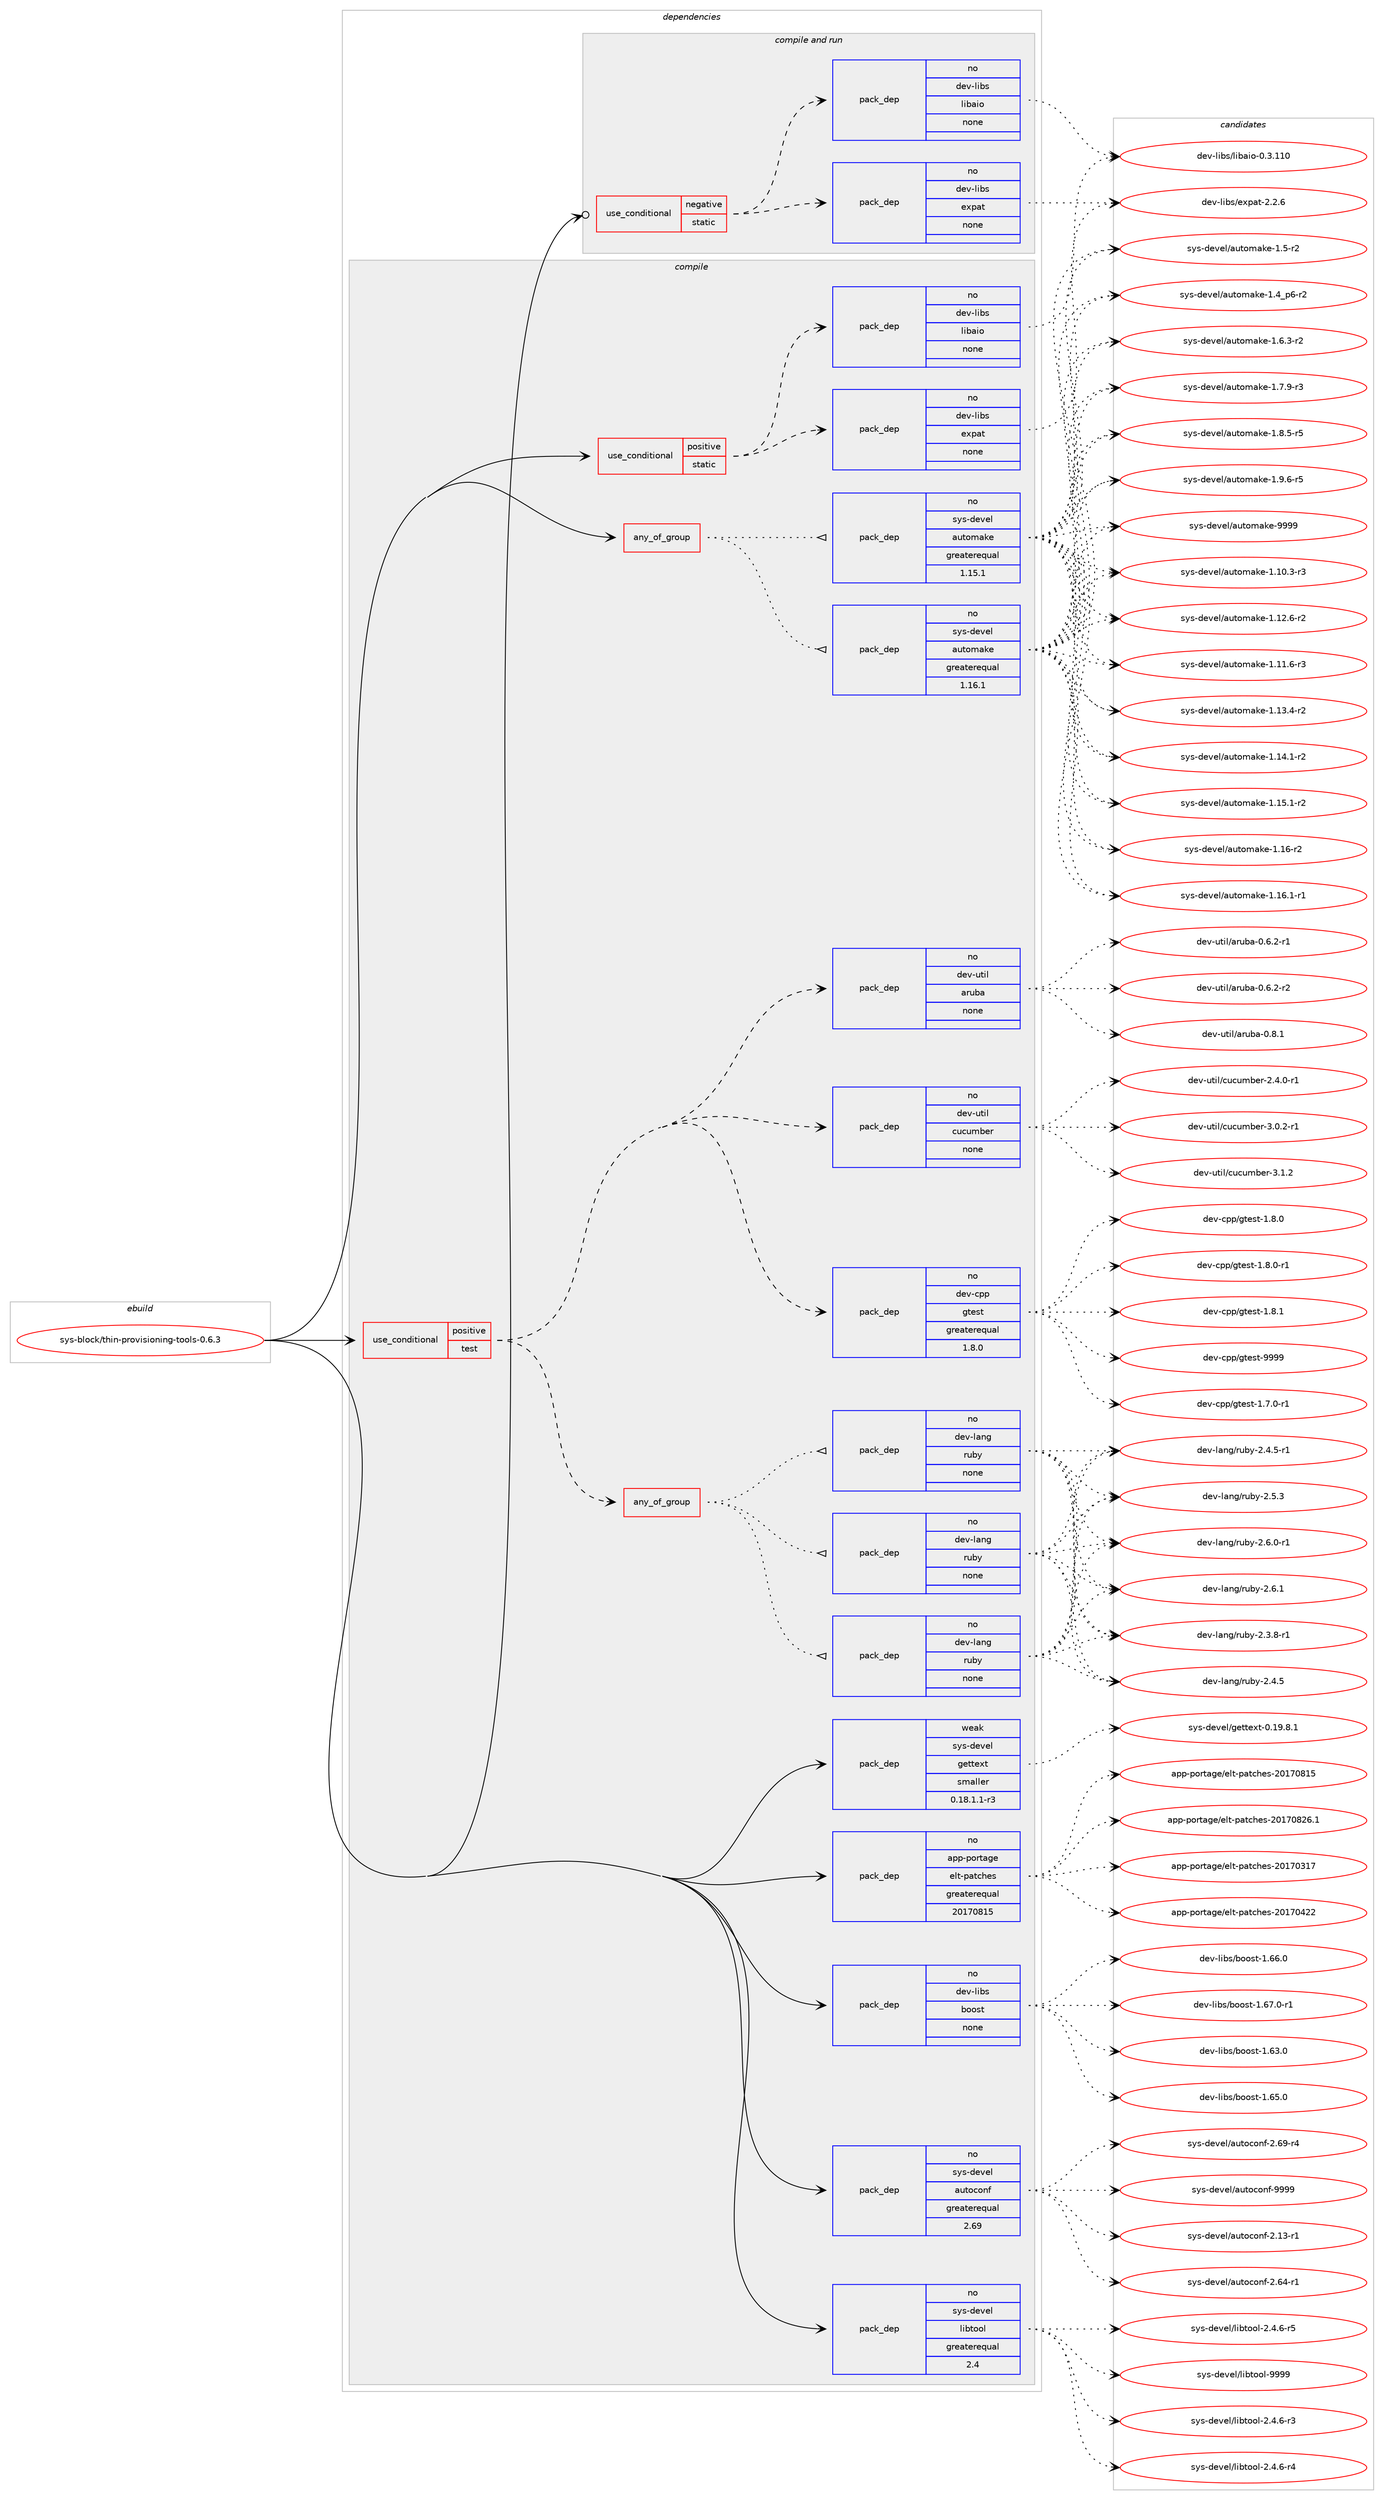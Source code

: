 digraph prolog {

# *************
# Graph options
# *************

newrank=true;
concentrate=true;
compound=true;
graph [rankdir=LR,fontname=Helvetica,fontsize=10,ranksep=1.5];#, ranksep=2.5, nodesep=0.2];
edge  [arrowhead=vee];
node  [fontname=Helvetica,fontsize=10];

# **********
# The ebuild
# **********

subgraph cluster_leftcol {
color=gray;
rank=same;
label=<<i>ebuild</i>>;
id [label="sys-block/thin-provisioning-tools-0.6.3", color=red, width=4, href="../sys-block/thin-provisioning-tools-0.6.3.svg"];
}

# ****************
# The dependencies
# ****************

subgraph cluster_midcol {
color=gray;
label=<<i>dependencies</i>>;
subgraph cluster_compile {
fillcolor="#eeeeee";
style=filled;
label=<<i>compile</i>>;
subgraph any27280 {
dependency1719016 [label=<<TABLE BORDER="0" CELLBORDER="1" CELLSPACING="0" CELLPADDING="4"><TR><TD CELLPADDING="10">any_of_group</TD></TR></TABLE>>, shape=none, color=red];subgraph pack1232741 {
dependency1719017 [label=<<TABLE BORDER="0" CELLBORDER="1" CELLSPACING="0" CELLPADDING="4" WIDTH="220"><TR><TD ROWSPAN="6" CELLPADDING="30">pack_dep</TD></TR><TR><TD WIDTH="110">no</TD></TR><TR><TD>sys-devel</TD></TR><TR><TD>automake</TD></TR><TR><TD>greaterequal</TD></TR><TR><TD>1.16.1</TD></TR></TABLE>>, shape=none, color=blue];
}
dependency1719016:e -> dependency1719017:w [weight=20,style="dotted",arrowhead="oinv"];
subgraph pack1232742 {
dependency1719018 [label=<<TABLE BORDER="0" CELLBORDER="1" CELLSPACING="0" CELLPADDING="4" WIDTH="220"><TR><TD ROWSPAN="6" CELLPADDING="30">pack_dep</TD></TR><TR><TD WIDTH="110">no</TD></TR><TR><TD>sys-devel</TD></TR><TR><TD>automake</TD></TR><TR><TD>greaterequal</TD></TR><TR><TD>1.15.1</TD></TR></TABLE>>, shape=none, color=blue];
}
dependency1719016:e -> dependency1719018:w [weight=20,style="dotted",arrowhead="oinv"];
}
id:e -> dependency1719016:w [weight=20,style="solid",arrowhead="vee"];
subgraph cond458115 {
dependency1719019 [label=<<TABLE BORDER="0" CELLBORDER="1" CELLSPACING="0" CELLPADDING="4"><TR><TD ROWSPAN="3" CELLPADDING="10">use_conditional</TD></TR><TR><TD>positive</TD></TR><TR><TD>static</TD></TR></TABLE>>, shape=none, color=red];
subgraph pack1232743 {
dependency1719020 [label=<<TABLE BORDER="0" CELLBORDER="1" CELLSPACING="0" CELLPADDING="4" WIDTH="220"><TR><TD ROWSPAN="6" CELLPADDING="30">pack_dep</TD></TR><TR><TD WIDTH="110">no</TD></TR><TR><TD>dev-libs</TD></TR><TR><TD>expat</TD></TR><TR><TD>none</TD></TR><TR><TD></TD></TR></TABLE>>, shape=none, color=blue];
}
dependency1719019:e -> dependency1719020:w [weight=20,style="dashed",arrowhead="vee"];
subgraph pack1232744 {
dependency1719021 [label=<<TABLE BORDER="0" CELLBORDER="1" CELLSPACING="0" CELLPADDING="4" WIDTH="220"><TR><TD ROWSPAN="6" CELLPADDING="30">pack_dep</TD></TR><TR><TD WIDTH="110">no</TD></TR><TR><TD>dev-libs</TD></TR><TR><TD>libaio</TD></TR><TR><TD>none</TD></TR><TR><TD></TD></TR></TABLE>>, shape=none, color=blue];
}
dependency1719019:e -> dependency1719021:w [weight=20,style="dashed",arrowhead="vee"];
}
id:e -> dependency1719019:w [weight=20,style="solid",arrowhead="vee"];
subgraph cond458116 {
dependency1719022 [label=<<TABLE BORDER="0" CELLBORDER="1" CELLSPACING="0" CELLPADDING="4"><TR><TD ROWSPAN="3" CELLPADDING="10">use_conditional</TD></TR><TR><TD>positive</TD></TR><TR><TD>test</TD></TR></TABLE>>, shape=none, color=red];
subgraph any27281 {
dependency1719023 [label=<<TABLE BORDER="0" CELLBORDER="1" CELLSPACING="0" CELLPADDING="4"><TR><TD CELLPADDING="10">any_of_group</TD></TR></TABLE>>, shape=none, color=red];subgraph pack1232745 {
dependency1719024 [label=<<TABLE BORDER="0" CELLBORDER="1" CELLSPACING="0" CELLPADDING="4" WIDTH="220"><TR><TD ROWSPAN="6" CELLPADDING="30">pack_dep</TD></TR><TR><TD WIDTH="110">no</TD></TR><TR><TD>dev-lang</TD></TR><TR><TD>ruby</TD></TR><TR><TD>none</TD></TR><TR><TD></TD></TR></TABLE>>, shape=none, color=blue];
}
dependency1719023:e -> dependency1719024:w [weight=20,style="dotted",arrowhead="oinv"];
subgraph pack1232746 {
dependency1719025 [label=<<TABLE BORDER="0" CELLBORDER="1" CELLSPACING="0" CELLPADDING="4" WIDTH="220"><TR><TD ROWSPAN="6" CELLPADDING="30">pack_dep</TD></TR><TR><TD WIDTH="110">no</TD></TR><TR><TD>dev-lang</TD></TR><TR><TD>ruby</TD></TR><TR><TD>none</TD></TR><TR><TD></TD></TR></TABLE>>, shape=none, color=blue];
}
dependency1719023:e -> dependency1719025:w [weight=20,style="dotted",arrowhead="oinv"];
subgraph pack1232747 {
dependency1719026 [label=<<TABLE BORDER="0" CELLBORDER="1" CELLSPACING="0" CELLPADDING="4" WIDTH="220"><TR><TD ROWSPAN="6" CELLPADDING="30">pack_dep</TD></TR><TR><TD WIDTH="110">no</TD></TR><TR><TD>dev-lang</TD></TR><TR><TD>ruby</TD></TR><TR><TD>none</TD></TR><TR><TD></TD></TR></TABLE>>, shape=none, color=blue];
}
dependency1719023:e -> dependency1719026:w [weight=20,style="dotted",arrowhead="oinv"];
}
dependency1719022:e -> dependency1719023:w [weight=20,style="dashed",arrowhead="vee"];
subgraph pack1232748 {
dependency1719027 [label=<<TABLE BORDER="0" CELLBORDER="1" CELLSPACING="0" CELLPADDING="4" WIDTH="220"><TR><TD ROWSPAN="6" CELLPADDING="30">pack_dep</TD></TR><TR><TD WIDTH="110">no</TD></TR><TR><TD>dev-cpp</TD></TR><TR><TD>gtest</TD></TR><TR><TD>greaterequal</TD></TR><TR><TD>1.8.0</TD></TR></TABLE>>, shape=none, color=blue];
}
dependency1719022:e -> dependency1719027:w [weight=20,style="dashed",arrowhead="vee"];
subgraph pack1232749 {
dependency1719028 [label=<<TABLE BORDER="0" CELLBORDER="1" CELLSPACING="0" CELLPADDING="4" WIDTH="220"><TR><TD ROWSPAN="6" CELLPADDING="30">pack_dep</TD></TR><TR><TD WIDTH="110">no</TD></TR><TR><TD>dev-util</TD></TR><TR><TD>cucumber</TD></TR><TR><TD>none</TD></TR><TR><TD></TD></TR></TABLE>>, shape=none, color=blue];
}
dependency1719022:e -> dependency1719028:w [weight=20,style="dashed",arrowhead="vee"];
subgraph pack1232750 {
dependency1719029 [label=<<TABLE BORDER="0" CELLBORDER="1" CELLSPACING="0" CELLPADDING="4" WIDTH="220"><TR><TD ROWSPAN="6" CELLPADDING="30">pack_dep</TD></TR><TR><TD WIDTH="110">no</TD></TR><TR><TD>dev-util</TD></TR><TR><TD>aruba</TD></TR><TR><TD>none</TD></TR><TR><TD></TD></TR></TABLE>>, shape=none, color=blue];
}
dependency1719022:e -> dependency1719029:w [weight=20,style="dashed",arrowhead="vee"];
}
id:e -> dependency1719022:w [weight=20,style="solid",arrowhead="vee"];
subgraph pack1232751 {
dependency1719030 [label=<<TABLE BORDER="0" CELLBORDER="1" CELLSPACING="0" CELLPADDING="4" WIDTH="220"><TR><TD ROWSPAN="6" CELLPADDING="30">pack_dep</TD></TR><TR><TD WIDTH="110">no</TD></TR><TR><TD>app-portage</TD></TR><TR><TD>elt-patches</TD></TR><TR><TD>greaterequal</TD></TR><TR><TD>20170815</TD></TR></TABLE>>, shape=none, color=blue];
}
id:e -> dependency1719030:w [weight=20,style="solid",arrowhead="vee"];
subgraph pack1232752 {
dependency1719031 [label=<<TABLE BORDER="0" CELLBORDER="1" CELLSPACING="0" CELLPADDING="4" WIDTH="220"><TR><TD ROWSPAN="6" CELLPADDING="30">pack_dep</TD></TR><TR><TD WIDTH="110">no</TD></TR><TR><TD>dev-libs</TD></TR><TR><TD>boost</TD></TR><TR><TD>none</TD></TR><TR><TD></TD></TR></TABLE>>, shape=none, color=blue];
}
id:e -> dependency1719031:w [weight=20,style="solid",arrowhead="vee"];
subgraph pack1232753 {
dependency1719032 [label=<<TABLE BORDER="0" CELLBORDER="1" CELLSPACING="0" CELLPADDING="4" WIDTH="220"><TR><TD ROWSPAN="6" CELLPADDING="30">pack_dep</TD></TR><TR><TD WIDTH="110">no</TD></TR><TR><TD>sys-devel</TD></TR><TR><TD>autoconf</TD></TR><TR><TD>greaterequal</TD></TR><TR><TD>2.69</TD></TR></TABLE>>, shape=none, color=blue];
}
id:e -> dependency1719032:w [weight=20,style="solid",arrowhead="vee"];
subgraph pack1232754 {
dependency1719033 [label=<<TABLE BORDER="0" CELLBORDER="1" CELLSPACING="0" CELLPADDING="4" WIDTH="220"><TR><TD ROWSPAN="6" CELLPADDING="30">pack_dep</TD></TR><TR><TD WIDTH="110">no</TD></TR><TR><TD>sys-devel</TD></TR><TR><TD>libtool</TD></TR><TR><TD>greaterequal</TD></TR><TR><TD>2.4</TD></TR></TABLE>>, shape=none, color=blue];
}
id:e -> dependency1719033:w [weight=20,style="solid",arrowhead="vee"];
subgraph pack1232755 {
dependency1719034 [label=<<TABLE BORDER="0" CELLBORDER="1" CELLSPACING="0" CELLPADDING="4" WIDTH="220"><TR><TD ROWSPAN="6" CELLPADDING="30">pack_dep</TD></TR><TR><TD WIDTH="110">weak</TD></TR><TR><TD>sys-devel</TD></TR><TR><TD>gettext</TD></TR><TR><TD>smaller</TD></TR><TR><TD>0.18.1.1-r3</TD></TR></TABLE>>, shape=none, color=blue];
}
id:e -> dependency1719034:w [weight=20,style="solid",arrowhead="vee"];
}
subgraph cluster_compileandrun {
fillcolor="#eeeeee";
style=filled;
label=<<i>compile and run</i>>;
subgraph cond458117 {
dependency1719035 [label=<<TABLE BORDER="0" CELLBORDER="1" CELLSPACING="0" CELLPADDING="4"><TR><TD ROWSPAN="3" CELLPADDING="10">use_conditional</TD></TR><TR><TD>negative</TD></TR><TR><TD>static</TD></TR></TABLE>>, shape=none, color=red];
subgraph pack1232756 {
dependency1719036 [label=<<TABLE BORDER="0" CELLBORDER="1" CELLSPACING="0" CELLPADDING="4" WIDTH="220"><TR><TD ROWSPAN="6" CELLPADDING="30">pack_dep</TD></TR><TR><TD WIDTH="110">no</TD></TR><TR><TD>dev-libs</TD></TR><TR><TD>expat</TD></TR><TR><TD>none</TD></TR><TR><TD></TD></TR></TABLE>>, shape=none, color=blue];
}
dependency1719035:e -> dependency1719036:w [weight=20,style="dashed",arrowhead="vee"];
subgraph pack1232757 {
dependency1719037 [label=<<TABLE BORDER="0" CELLBORDER="1" CELLSPACING="0" CELLPADDING="4" WIDTH="220"><TR><TD ROWSPAN="6" CELLPADDING="30">pack_dep</TD></TR><TR><TD WIDTH="110">no</TD></TR><TR><TD>dev-libs</TD></TR><TR><TD>libaio</TD></TR><TR><TD>none</TD></TR><TR><TD></TD></TR></TABLE>>, shape=none, color=blue];
}
dependency1719035:e -> dependency1719037:w [weight=20,style="dashed",arrowhead="vee"];
}
id:e -> dependency1719035:w [weight=20,style="solid",arrowhead="odotvee"];
}
subgraph cluster_run {
fillcolor="#eeeeee";
style=filled;
label=<<i>run</i>>;
}
}

# **************
# The candidates
# **************

subgraph cluster_choices {
rank=same;
color=gray;
label=<<i>candidates</i>>;

subgraph choice1232741 {
color=black;
nodesep=1;
choice11512111545100101118101108479711711611110997107101454946494846514511451 [label="sys-devel/automake-1.10.3-r3", color=red, width=4,href="../sys-devel/automake-1.10.3-r3.svg"];
choice11512111545100101118101108479711711611110997107101454946494946544511451 [label="sys-devel/automake-1.11.6-r3", color=red, width=4,href="../sys-devel/automake-1.11.6-r3.svg"];
choice11512111545100101118101108479711711611110997107101454946495046544511450 [label="sys-devel/automake-1.12.6-r2", color=red, width=4,href="../sys-devel/automake-1.12.6-r2.svg"];
choice11512111545100101118101108479711711611110997107101454946495146524511450 [label="sys-devel/automake-1.13.4-r2", color=red, width=4,href="../sys-devel/automake-1.13.4-r2.svg"];
choice11512111545100101118101108479711711611110997107101454946495246494511450 [label="sys-devel/automake-1.14.1-r2", color=red, width=4,href="../sys-devel/automake-1.14.1-r2.svg"];
choice11512111545100101118101108479711711611110997107101454946495346494511450 [label="sys-devel/automake-1.15.1-r2", color=red, width=4,href="../sys-devel/automake-1.15.1-r2.svg"];
choice1151211154510010111810110847971171161111099710710145494649544511450 [label="sys-devel/automake-1.16-r2", color=red, width=4,href="../sys-devel/automake-1.16-r2.svg"];
choice11512111545100101118101108479711711611110997107101454946495446494511449 [label="sys-devel/automake-1.16.1-r1", color=red, width=4,href="../sys-devel/automake-1.16.1-r1.svg"];
choice115121115451001011181011084797117116111109971071014549465295112544511450 [label="sys-devel/automake-1.4_p6-r2", color=red, width=4,href="../sys-devel/automake-1.4_p6-r2.svg"];
choice11512111545100101118101108479711711611110997107101454946534511450 [label="sys-devel/automake-1.5-r2", color=red, width=4,href="../sys-devel/automake-1.5-r2.svg"];
choice115121115451001011181011084797117116111109971071014549465446514511450 [label="sys-devel/automake-1.6.3-r2", color=red, width=4,href="../sys-devel/automake-1.6.3-r2.svg"];
choice115121115451001011181011084797117116111109971071014549465546574511451 [label="sys-devel/automake-1.7.9-r3", color=red, width=4,href="../sys-devel/automake-1.7.9-r3.svg"];
choice115121115451001011181011084797117116111109971071014549465646534511453 [label="sys-devel/automake-1.8.5-r5", color=red, width=4,href="../sys-devel/automake-1.8.5-r5.svg"];
choice115121115451001011181011084797117116111109971071014549465746544511453 [label="sys-devel/automake-1.9.6-r5", color=red, width=4,href="../sys-devel/automake-1.9.6-r5.svg"];
choice115121115451001011181011084797117116111109971071014557575757 [label="sys-devel/automake-9999", color=red, width=4,href="../sys-devel/automake-9999.svg"];
dependency1719017:e -> choice11512111545100101118101108479711711611110997107101454946494846514511451:w [style=dotted,weight="100"];
dependency1719017:e -> choice11512111545100101118101108479711711611110997107101454946494946544511451:w [style=dotted,weight="100"];
dependency1719017:e -> choice11512111545100101118101108479711711611110997107101454946495046544511450:w [style=dotted,weight="100"];
dependency1719017:e -> choice11512111545100101118101108479711711611110997107101454946495146524511450:w [style=dotted,weight="100"];
dependency1719017:e -> choice11512111545100101118101108479711711611110997107101454946495246494511450:w [style=dotted,weight="100"];
dependency1719017:e -> choice11512111545100101118101108479711711611110997107101454946495346494511450:w [style=dotted,weight="100"];
dependency1719017:e -> choice1151211154510010111810110847971171161111099710710145494649544511450:w [style=dotted,weight="100"];
dependency1719017:e -> choice11512111545100101118101108479711711611110997107101454946495446494511449:w [style=dotted,weight="100"];
dependency1719017:e -> choice115121115451001011181011084797117116111109971071014549465295112544511450:w [style=dotted,weight="100"];
dependency1719017:e -> choice11512111545100101118101108479711711611110997107101454946534511450:w [style=dotted,weight="100"];
dependency1719017:e -> choice115121115451001011181011084797117116111109971071014549465446514511450:w [style=dotted,weight="100"];
dependency1719017:e -> choice115121115451001011181011084797117116111109971071014549465546574511451:w [style=dotted,weight="100"];
dependency1719017:e -> choice115121115451001011181011084797117116111109971071014549465646534511453:w [style=dotted,weight="100"];
dependency1719017:e -> choice115121115451001011181011084797117116111109971071014549465746544511453:w [style=dotted,weight="100"];
dependency1719017:e -> choice115121115451001011181011084797117116111109971071014557575757:w [style=dotted,weight="100"];
}
subgraph choice1232742 {
color=black;
nodesep=1;
choice11512111545100101118101108479711711611110997107101454946494846514511451 [label="sys-devel/automake-1.10.3-r3", color=red, width=4,href="../sys-devel/automake-1.10.3-r3.svg"];
choice11512111545100101118101108479711711611110997107101454946494946544511451 [label="sys-devel/automake-1.11.6-r3", color=red, width=4,href="../sys-devel/automake-1.11.6-r3.svg"];
choice11512111545100101118101108479711711611110997107101454946495046544511450 [label="sys-devel/automake-1.12.6-r2", color=red, width=4,href="../sys-devel/automake-1.12.6-r2.svg"];
choice11512111545100101118101108479711711611110997107101454946495146524511450 [label="sys-devel/automake-1.13.4-r2", color=red, width=4,href="../sys-devel/automake-1.13.4-r2.svg"];
choice11512111545100101118101108479711711611110997107101454946495246494511450 [label="sys-devel/automake-1.14.1-r2", color=red, width=4,href="../sys-devel/automake-1.14.1-r2.svg"];
choice11512111545100101118101108479711711611110997107101454946495346494511450 [label="sys-devel/automake-1.15.1-r2", color=red, width=4,href="../sys-devel/automake-1.15.1-r2.svg"];
choice1151211154510010111810110847971171161111099710710145494649544511450 [label="sys-devel/automake-1.16-r2", color=red, width=4,href="../sys-devel/automake-1.16-r2.svg"];
choice11512111545100101118101108479711711611110997107101454946495446494511449 [label="sys-devel/automake-1.16.1-r1", color=red, width=4,href="../sys-devel/automake-1.16.1-r1.svg"];
choice115121115451001011181011084797117116111109971071014549465295112544511450 [label="sys-devel/automake-1.4_p6-r2", color=red, width=4,href="../sys-devel/automake-1.4_p6-r2.svg"];
choice11512111545100101118101108479711711611110997107101454946534511450 [label="sys-devel/automake-1.5-r2", color=red, width=4,href="../sys-devel/automake-1.5-r2.svg"];
choice115121115451001011181011084797117116111109971071014549465446514511450 [label="sys-devel/automake-1.6.3-r2", color=red, width=4,href="../sys-devel/automake-1.6.3-r2.svg"];
choice115121115451001011181011084797117116111109971071014549465546574511451 [label="sys-devel/automake-1.7.9-r3", color=red, width=4,href="../sys-devel/automake-1.7.9-r3.svg"];
choice115121115451001011181011084797117116111109971071014549465646534511453 [label="sys-devel/automake-1.8.5-r5", color=red, width=4,href="../sys-devel/automake-1.8.5-r5.svg"];
choice115121115451001011181011084797117116111109971071014549465746544511453 [label="sys-devel/automake-1.9.6-r5", color=red, width=4,href="../sys-devel/automake-1.9.6-r5.svg"];
choice115121115451001011181011084797117116111109971071014557575757 [label="sys-devel/automake-9999", color=red, width=4,href="../sys-devel/automake-9999.svg"];
dependency1719018:e -> choice11512111545100101118101108479711711611110997107101454946494846514511451:w [style=dotted,weight="100"];
dependency1719018:e -> choice11512111545100101118101108479711711611110997107101454946494946544511451:w [style=dotted,weight="100"];
dependency1719018:e -> choice11512111545100101118101108479711711611110997107101454946495046544511450:w [style=dotted,weight="100"];
dependency1719018:e -> choice11512111545100101118101108479711711611110997107101454946495146524511450:w [style=dotted,weight="100"];
dependency1719018:e -> choice11512111545100101118101108479711711611110997107101454946495246494511450:w [style=dotted,weight="100"];
dependency1719018:e -> choice11512111545100101118101108479711711611110997107101454946495346494511450:w [style=dotted,weight="100"];
dependency1719018:e -> choice1151211154510010111810110847971171161111099710710145494649544511450:w [style=dotted,weight="100"];
dependency1719018:e -> choice11512111545100101118101108479711711611110997107101454946495446494511449:w [style=dotted,weight="100"];
dependency1719018:e -> choice115121115451001011181011084797117116111109971071014549465295112544511450:w [style=dotted,weight="100"];
dependency1719018:e -> choice11512111545100101118101108479711711611110997107101454946534511450:w [style=dotted,weight="100"];
dependency1719018:e -> choice115121115451001011181011084797117116111109971071014549465446514511450:w [style=dotted,weight="100"];
dependency1719018:e -> choice115121115451001011181011084797117116111109971071014549465546574511451:w [style=dotted,weight="100"];
dependency1719018:e -> choice115121115451001011181011084797117116111109971071014549465646534511453:w [style=dotted,weight="100"];
dependency1719018:e -> choice115121115451001011181011084797117116111109971071014549465746544511453:w [style=dotted,weight="100"];
dependency1719018:e -> choice115121115451001011181011084797117116111109971071014557575757:w [style=dotted,weight="100"];
}
subgraph choice1232743 {
color=black;
nodesep=1;
choice10010111845108105981154710112011297116455046504654 [label="dev-libs/expat-2.2.6", color=red, width=4,href="../dev-libs/expat-2.2.6.svg"];
dependency1719020:e -> choice10010111845108105981154710112011297116455046504654:w [style=dotted,weight="100"];
}
subgraph choice1232744 {
color=black;
nodesep=1;
choice10010111845108105981154710810598971051114548465146494948 [label="dev-libs/libaio-0.3.110", color=red, width=4,href="../dev-libs/libaio-0.3.110.svg"];
dependency1719021:e -> choice10010111845108105981154710810598971051114548465146494948:w [style=dotted,weight="100"];
}
subgraph choice1232745 {
color=black;
nodesep=1;
choice100101118451089711010347114117981214550465146564511449 [label="dev-lang/ruby-2.3.8-r1", color=red, width=4,href="../dev-lang/ruby-2.3.8-r1.svg"];
choice10010111845108971101034711411798121455046524653 [label="dev-lang/ruby-2.4.5", color=red, width=4,href="../dev-lang/ruby-2.4.5.svg"];
choice100101118451089711010347114117981214550465246534511449 [label="dev-lang/ruby-2.4.5-r1", color=red, width=4,href="../dev-lang/ruby-2.4.5-r1.svg"];
choice10010111845108971101034711411798121455046534651 [label="dev-lang/ruby-2.5.3", color=red, width=4,href="../dev-lang/ruby-2.5.3.svg"];
choice100101118451089711010347114117981214550465446484511449 [label="dev-lang/ruby-2.6.0-r1", color=red, width=4,href="../dev-lang/ruby-2.6.0-r1.svg"];
choice10010111845108971101034711411798121455046544649 [label="dev-lang/ruby-2.6.1", color=red, width=4,href="../dev-lang/ruby-2.6.1.svg"];
dependency1719024:e -> choice100101118451089711010347114117981214550465146564511449:w [style=dotted,weight="100"];
dependency1719024:e -> choice10010111845108971101034711411798121455046524653:w [style=dotted,weight="100"];
dependency1719024:e -> choice100101118451089711010347114117981214550465246534511449:w [style=dotted,weight="100"];
dependency1719024:e -> choice10010111845108971101034711411798121455046534651:w [style=dotted,weight="100"];
dependency1719024:e -> choice100101118451089711010347114117981214550465446484511449:w [style=dotted,weight="100"];
dependency1719024:e -> choice10010111845108971101034711411798121455046544649:w [style=dotted,weight="100"];
}
subgraph choice1232746 {
color=black;
nodesep=1;
choice100101118451089711010347114117981214550465146564511449 [label="dev-lang/ruby-2.3.8-r1", color=red, width=4,href="../dev-lang/ruby-2.3.8-r1.svg"];
choice10010111845108971101034711411798121455046524653 [label="dev-lang/ruby-2.4.5", color=red, width=4,href="../dev-lang/ruby-2.4.5.svg"];
choice100101118451089711010347114117981214550465246534511449 [label="dev-lang/ruby-2.4.5-r1", color=red, width=4,href="../dev-lang/ruby-2.4.5-r1.svg"];
choice10010111845108971101034711411798121455046534651 [label="dev-lang/ruby-2.5.3", color=red, width=4,href="../dev-lang/ruby-2.5.3.svg"];
choice100101118451089711010347114117981214550465446484511449 [label="dev-lang/ruby-2.6.0-r1", color=red, width=4,href="../dev-lang/ruby-2.6.0-r1.svg"];
choice10010111845108971101034711411798121455046544649 [label="dev-lang/ruby-2.6.1", color=red, width=4,href="../dev-lang/ruby-2.6.1.svg"];
dependency1719025:e -> choice100101118451089711010347114117981214550465146564511449:w [style=dotted,weight="100"];
dependency1719025:e -> choice10010111845108971101034711411798121455046524653:w [style=dotted,weight="100"];
dependency1719025:e -> choice100101118451089711010347114117981214550465246534511449:w [style=dotted,weight="100"];
dependency1719025:e -> choice10010111845108971101034711411798121455046534651:w [style=dotted,weight="100"];
dependency1719025:e -> choice100101118451089711010347114117981214550465446484511449:w [style=dotted,weight="100"];
dependency1719025:e -> choice10010111845108971101034711411798121455046544649:w [style=dotted,weight="100"];
}
subgraph choice1232747 {
color=black;
nodesep=1;
choice100101118451089711010347114117981214550465146564511449 [label="dev-lang/ruby-2.3.8-r1", color=red, width=4,href="../dev-lang/ruby-2.3.8-r1.svg"];
choice10010111845108971101034711411798121455046524653 [label="dev-lang/ruby-2.4.5", color=red, width=4,href="../dev-lang/ruby-2.4.5.svg"];
choice100101118451089711010347114117981214550465246534511449 [label="dev-lang/ruby-2.4.5-r1", color=red, width=4,href="../dev-lang/ruby-2.4.5-r1.svg"];
choice10010111845108971101034711411798121455046534651 [label="dev-lang/ruby-2.5.3", color=red, width=4,href="../dev-lang/ruby-2.5.3.svg"];
choice100101118451089711010347114117981214550465446484511449 [label="dev-lang/ruby-2.6.0-r1", color=red, width=4,href="../dev-lang/ruby-2.6.0-r1.svg"];
choice10010111845108971101034711411798121455046544649 [label="dev-lang/ruby-2.6.1", color=red, width=4,href="../dev-lang/ruby-2.6.1.svg"];
dependency1719026:e -> choice100101118451089711010347114117981214550465146564511449:w [style=dotted,weight="100"];
dependency1719026:e -> choice10010111845108971101034711411798121455046524653:w [style=dotted,weight="100"];
dependency1719026:e -> choice100101118451089711010347114117981214550465246534511449:w [style=dotted,weight="100"];
dependency1719026:e -> choice10010111845108971101034711411798121455046534651:w [style=dotted,weight="100"];
dependency1719026:e -> choice100101118451089711010347114117981214550465446484511449:w [style=dotted,weight="100"];
dependency1719026:e -> choice10010111845108971101034711411798121455046544649:w [style=dotted,weight="100"];
}
subgraph choice1232748 {
color=black;
nodesep=1;
choice1001011184599112112471031161011151164549465546484511449 [label="dev-cpp/gtest-1.7.0-r1", color=red, width=4,href="../dev-cpp/gtest-1.7.0-r1.svg"];
choice100101118459911211247103116101115116454946564648 [label="dev-cpp/gtest-1.8.0", color=red, width=4,href="../dev-cpp/gtest-1.8.0.svg"];
choice1001011184599112112471031161011151164549465646484511449 [label="dev-cpp/gtest-1.8.0-r1", color=red, width=4,href="../dev-cpp/gtest-1.8.0-r1.svg"];
choice100101118459911211247103116101115116454946564649 [label="dev-cpp/gtest-1.8.1", color=red, width=4,href="../dev-cpp/gtest-1.8.1.svg"];
choice1001011184599112112471031161011151164557575757 [label="dev-cpp/gtest-9999", color=red, width=4,href="../dev-cpp/gtest-9999.svg"];
dependency1719027:e -> choice1001011184599112112471031161011151164549465546484511449:w [style=dotted,weight="100"];
dependency1719027:e -> choice100101118459911211247103116101115116454946564648:w [style=dotted,weight="100"];
dependency1719027:e -> choice1001011184599112112471031161011151164549465646484511449:w [style=dotted,weight="100"];
dependency1719027:e -> choice100101118459911211247103116101115116454946564649:w [style=dotted,weight="100"];
dependency1719027:e -> choice1001011184599112112471031161011151164557575757:w [style=dotted,weight="100"];
}
subgraph choice1232749 {
color=black;
nodesep=1;
choice10010111845117116105108479911799117109981011144550465246484511449 [label="dev-util/cucumber-2.4.0-r1", color=red, width=4,href="../dev-util/cucumber-2.4.0-r1.svg"];
choice10010111845117116105108479911799117109981011144551464846504511449 [label="dev-util/cucumber-3.0.2-r1", color=red, width=4,href="../dev-util/cucumber-3.0.2-r1.svg"];
choice1001011184511711610510847991179911710998101114455146494650 [label="dev-util/cucumber-3.1.2", color=red, width=4,href="../dev-util/cucumber-3.1.2.svg"];
dependency1719028:e -> choice10010111845117116105108479911799117109981011144550465246484511449:w [style=dotted,weight="100"];
dependency1719028:e -> choice10010111845117116105108479911799117109981011144551464846504511449:w [style=dotted,weight="100"];
dependency1719028:e -> choice1001011184511711610510847991179911710998101114455146494650:w [style=dotted,weight="100"];
}
subgraph choice1232750 {
color=black;
nodesep=1;
choice10010111845117116105108479711411798974548465446504511449 [label="dev-util/aruba-0.6.2-r1", color=red, width=4,href="../dev-util/aruba-0.6.2-r1.svg"];
choice10010111845117116105108479711411798974548465446504511450 [label="dev-util/aruba-0.6.2-r2", color=red, width=4,href="../dev-util/aruba-0.6.2-r2.svg"];
choice1001011184511711610510847971141179897454846564649 [label="dev-util/aruba-0.8.1", color=red, width=4,href="../dev-util/aruba-0.8.1.svg"];
dependency1719029:e -> choice10010111845117116105108479711411798974548465446504511449:w [style=dotted,weight="100"];
dependency1719029:e -> choice10010111845117116105108479711411798974548465446504511450:w [style=dotted,weight="100"];
dependency1719029:e -> choice1001011184511711610510847971141179897454846564649:w [style=dotted,weight="100"];
}
subgraph choice1232751 {
color=black;
nodesep=1;
choice97112112451121111141169710310147101108116451129711699104101115455048495548514955 [label="app-portage/elt-patches-20170317", color=red, width=4,href="../app-portage/elt-patches-20170317.svg"];
choice97112112451121111141169710310147101108116451129711699104101115455048495548525050 [label="app-portage/elt-patches-20170422", color=red, width=4,href="../app-portage/elt-patches-20170422.svg"];
choice97112112451121111141169710310147101108116451129711699104101115455048495548564953 [label="app-portage/elt-patches-20170815", color=red, width=4,href="../app-portage/elt-patches-20170815.svg"];
choice971121124511211111411697103101471011081164511297116991041011154550484955485650544649 [label="app-portage/elt-patches-20170826.1", color=red, width=4,href="../app-portage/elt-patches-20170826.1.svg"];
dependency1719030:e -> choice97112112451121111141169710310147101108116451129711699104101115455048495548514955:w [style=dotted,weight="100"];
dependency1719030:e -> choice97112112451121111141169710310147101108116451129711699104101115455048495548525050:w [style=dotted,weight="100"];
dependency1719030:e -> choice97112112451121111141169710310147101108116451129711699104101115455048495548564953:w [style=dotted,weight="100"];
dependency1719030:e -> choice971121124511211111411697103101471011081164511297116991041011154550484955485650544649:w [style=dotted,weight="100"];
}
subgraph choice1232752 {
color=black;
nodesep=1;
choice1001011184510810598115479811111111511645494654514648 [label="dev-libs/boost-1.63.0", color=red, width=4,href="../dev-libs/boost-1.63.0.svg"];
choice1001011184510810598115479811111111511645494654534648 [label="dev-libs/boost-1.65.0", color=red, width=4,href="../dev-libs/boost-1.65.0.svg"];
choice1001011184510810598115479811111111511645494654544648 [label="dev-libs/boost-1.66.0", color=red, width=4,href="../dev-libs/boost-1.66.0.svg"];
choice10010111845108105981154798111111115116454946545546484511449 [label="dev-libs/boost-1.67.0-r1", color=red, width=4,href="../dev-libs/boost-1.67.0-r1.svg"];
dependency1719031:e -> choice1001011184510810598115479811111111511645494654514648:w [style=dotted,weight="100"];
dependency1719031:e -> choice1001011184510810598115479811111111511645494654534648:w [style=dotted,weight="100"];
dependency1719031:e -> choice1001011184510810598115479811111111511645494654544648:w [style=dotted,weight="100"];
dependency1719031:e -> choice10010111845108105981154798111111115116454946545546484511449:w [style=dotted,weight="100"];
}
subgraph choice1232753 {
color=black;
nodesep=1;
choice1151211154510010111810110847971171161119911111010245504649514511449 [label="sys-devel/autoconf-2.13-r1", color=red, width=4,href="../sys-devel/autoconf-2.13-r1.svg"];
choice1151211154510010111810110847971171161119911111010245504654524511449 [label="sys-devel/autoconf-2.64-r1", color=red, width=4,href="../sys-devel/autoconf-2.64-r1.svg"];
choice1151211154510010111810110847971171161119911111010245504654574511452 [label="sys-devel/autoconf-2.69-r4", color=red, width=4,href="../sys-devel/autoconf-2.69-r4.svg"];
choice115121115451001011181011084797117116111991111101024557575757 [label="sys-devel/autoconf-9999", color=red, width=4,href="../sys-devel/autoconf-9999.svg"];
dependency1719032:e -> choice1151211154510010111810110847971171161119911111010245504649514511449:w [style=dotted,weight="100"];
dependency1719032:e -> choice1151211154510010111810110847971171161119911111010245504654524511449:w [style=dotted,weight="100"];
dependency1719032:e -> choice1151211154510010111810110847971171161119911111010245504654574511452:w [style=dotted,weight="100"];
dependency1719032:e -> choice115121115451001011181011084797117116111991111101024557575757:w [style=dotted,weight="100"];
}
subgraph choice1232754 {
color=black;
nodesep=1;
choice1151211154510010111810110847108105981161111111084550465246544511451 [label="sys-devel/libtool-2.4.6-r3", color=red, width=4,href="../sys-devel/libtool-2.4.6-r3.svg"];
choice1151211154510010111810110847108105981161111111084550465246544511452 [label="sys-devel/libtool-2.4.6-r4", color=red, width=4,href="../sys-devel/libtool-2.4.6-r4.svg"];
choice1151211154510010111810110847108105981161111111084550465246544511453 [label="sys-devel/libtool-2.4.6-r5", color=red, width=4,href="../sys-devel/libtool-2.4.6-r5.svg"];
choice1151211154510010111810110847108105981161111111084557575757 [label="sys-devel/libtool-9999", color=red, width=4,href="../sys-devel/libtool-9999.svg"];
dependency1719033:e -> choice1151211154510010111810110847108105981161111111084550465246544511451:w [style=dotted,weight="100"];
dependency1719033:e -> choice1151211154510010111810110847108105981161111111084550465246544511452:w [style=dotted,weight="100"];
dependency1719033:e -> choice1151211154510010111810110847108105981161111111084550465246544511453:w [style=dotted,weight="100"];
dependency1719033:e -> choice1151211154510010111810110847108105981161111111084557575757:w [style=dotted,weight="100"];
}
subgraph choice1232755 {
color=black;
nodesep=1;
choice1151211154510010111810110847103101116116101120116454846495746564649 [label="sys-devel/gettext-0.19.8.1", color=red, width=4,href="../sys-devel/gettext-0.19.8.1.svg"];
dependency1719034:e -> choice1151211154510010111810110847103101116116101120116454846495746564649:w [style=dotted,weight="100"];
}
subgraph choice1232756 {
color=black;
nodesep=1;
choice10010111845108105981154710112011297116455046504654 [label="dev-libs/expat-2.2.6", color=red, width=4,href="../dev-libs/expat-2.2.6.svg"];
dependency1719036:e -> choice10010111845108105981154710112011297116455046504654:w [style=dotted,weight="100"];
}
subgraph choice1232757 {
color=black;
nodesep=1;
choice10010111845108105981154710810598971051114548465146494948 [label="dev-libs/libaio-0.3.110", color=red, width=4,href="../dev-libs/libaio-0.3.110.svg"];
dependency1719037:e -> choice10010111845108105981154710810598971051114548465146494948:w [style=dotted,weight="100"];
}
}

}
